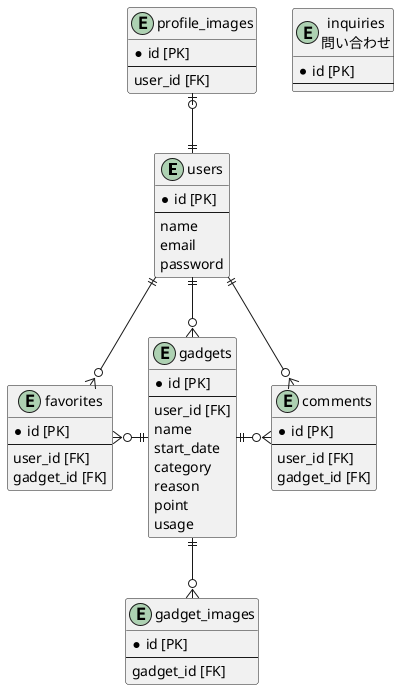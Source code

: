 @startuml OshiGadge

entity users {
  *id [PK]
  --
  name
  email
  password
}

entity gadgets {
  *id [PK]
  --
  user_id [FK]
  name
  start_date
  category
  reason
  point
  usage
}

entity favorites {
  *id [PK]
  --
  user_id [FK]
  gadget_id [FK]
}

entity comments {
  *id [PK]
  --
  user_id [FK]
  gadget_id [FK]
}

entity inquiries as "inquiries\n問い合わせ" {
  *id [PK]
  --
}

entity profile_images {
  *id [PK]
  --
  user_id [FK]
}

entity gadget_images {
  *id [PK]
  --
  gadget_id [FK]
}

users ||--o{ gadgets
users ||-u-o| profile_images
users ||--o{ comments
users ||--o{ favorites
gadgets ||-r-o{ comments
gadgets ||-d-o{ gadget_images
gadgets ||-l-o{ favorites

@enduml

